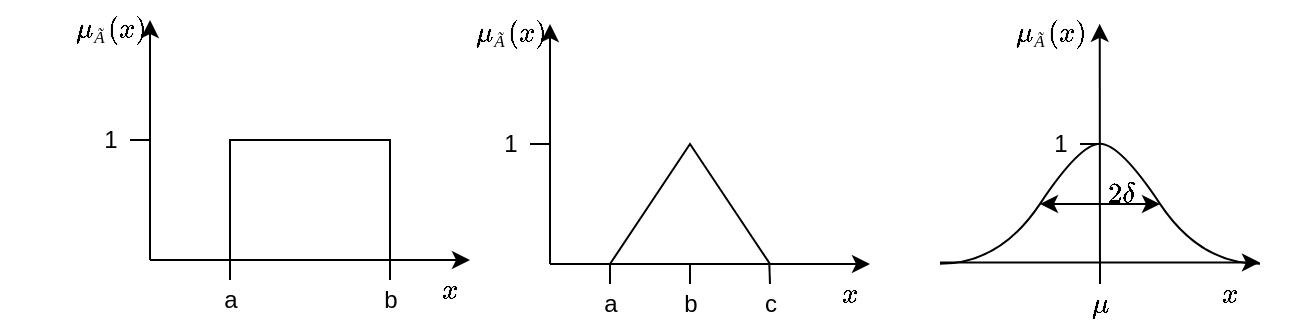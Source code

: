 <mxfile version="21.2.9" type="device">
  <diagram id="1s71paFDb3OSE0z0pSdh" name="Page-1">
    <mxGraphModel dx="1430" dy="765" grid="1" gridSize="10" guides="1" tooltips="1" connect="1" arrows="1" fold="1" page="1" pageScale="1" pageWidth="850" pageHeight="1100" math="1" shadow="0">
      <root>
        <mxCell id="0" />
        <mxCell id="1" parent="0" />
        <mxCell id="50" value="" style="group" parent="1" vertex="1" connectable="0">
          <mxGeometry x="280" y="468" width="255" height="165" as="geometry" />
        </mxCell>
        <mxCell id="8" value="$$x$$" style="text;html=1;align=center;verticalAlign=middle;resizable=0;points=[];autosize=1;strokeColor=none;fillColor=none;" parent="50" vertex="1">
          <mxGeometry x="195" y="130" width="60" height="30" as="geometry" />
        </mxCell>
        <mxCell id="49" value="" style="group" parent="50" vertex="1" connectable="0">
          <mxGeometry width="235" height="165" as="geometry" />
        </mxCell>
        <mxCell id="7" value="$$\mu_{Ã}(x)$$" style="text;html=1;align=center;verticalAlign=middle;resizable=0;points=[];autosize=1;strokeColor=none;fillColor=none;" parent="49" vertex="1">
          <mxGeometry width="110" height="30" as="geometry" />
        </mxCell>
        <mxCell id="2" value="" style="endArrow=classic;html=1;" parent="49" edge="1">
          <mxGeometry width="50" height="50" relative="1" as="geometry">
            <mxPoint x="75" y="130" as="sourcePoint" />
            <mxPoint x="75" y="10" as="targetPoint" />
          </mxGeometry>
        </mxCell>
        <mxCell id="3" value="" style="endArrow=classic;html=1;" parent="49" edge="1">
          <mxGeometry width="50" height="50" relative="1" as="geometry">
            <mxPoint x="75" y="130" as="sourcePoint" />
            <mxPoint x="235" y="130" as="targetPoint" />
          </mxGeometry>
        </mxCell>
        <mxCell id="4" value="" style="rounded=0;whiteSpace=wrap;html=1;" parent="49" vertex="1">
          <mxGeometry x="115" y="70" width="80" height="60" as="geometry" />
        </mxCell>
        <mxCell id="5" value="" style="endArrow=none;html=1;" parent="49" edge="1">
          <mxGeometry width="50" height="50" relative="1" as="geometry">
            <mxPoint x="65" y="70" as="sourcePoint" />
            <mxPoint x="75" y="70" as="targetPoint" />
          </mxGeometry>
        </mxCell>
        <mxCell id="6" value="1" style="text;html=1;align=center;verticalAlign=middle;resizable=0;points=[];autosize=1;strokeColor=none;fillColor=none;" parent="49" vertex="1">
          <mxGeometry x="40" y="55" width="30" height="30" as="geometry" />
        </mxCell>
        <mxCell id="18" value="" style="endArrow=none;html=1;exitX=0;exitY=1;exitDx=0;exitDy=0;" parent="49" source="4" edge="1">
          <mxGeometry width="50" height="50" relative="1" as="geometry">
            <mxPoint x="145" y="130" as="sourcePoint" />
            <mxPoint x="115" y="140" as="targetPoint" />
          </mxGeometry>
        </mxCell>
        <mxCell id="19" value="" style="endArrow=none;html=1;exitX=1;exitY=1;exitDx=0;exitDy=0;" parent="49" source="4" edge="1">
          <mxGeometry width="50" height="50" relative="1" as="geometry">
            <mxPoint x="125" y="140" as="sourcePoint" />
            <mxPoint x="195" y="140" as="targetPoint" />
          </mxGeometry>
        </mxCell>
        <mxCell id="20" value="a" style="text;html=1;align=center;verticalAlign=middle;resizable=0;points=[];autosize=1;strokeColor=none;fillColor=none;" parent="49" vertex="1">
          <mxGeometry x="100" y="135" width="30" height="30" as="geometry" />
        </mxCell>
        <mxCell id="22" value="b" style="text;html=1;align=center;verticalAlign=middle;resizable=0;points=[];autosize=1;strokeColor=none;fillColor=none;" parent="49" vertex="1">
          <mxGeometry x="180" y="135" width="30" height="30" as="geometry" />
        </mxCell>
        <mxCell id="51" value="" style="group" parent="1" vertex="1" connectable="0">
          <mxGeometry x="480" y="470" width="255" height="165" as="geometry" />
        </mxCell>
        <mxCell id="9" value="" style="endArrow=classic;html=1;" parent="51" edge="1">
          <mxGeometry width="50" height="50" relative="1" as="geometry">
            <mxPoint x="75" y="130" as="sourcePoint" />
            <mxPoint x="75" y="10" as="targetPoint" />
          </mxGeometry>
        </mxCell>
        <mxCell id="10" value="" style="endArrow=classic;html=1;" parent="51" edge="1">
          <mxGeometry width="50" height="50" relative="1" as="geometry">
            <mxPoint x="75" y="130" as="sourcePoint" />
            <mxPoint x="235" y="130" as="targetPoint" />
          </mxGeometry>
        </mxCell>
        <mxCell id="12" value="" style="endArrow=none;html=1;" parent="51" edge="1">
          <mxGeometry width="50" height="50" relative="1" as="geometry">
            <mxPoint x="65" y="70" as="sourcePoint" />
            <mxPoint x="75" y="70" as="targetPoint" />
          </mxGeometry>
        </mxCell>
        <mxCell id="13" value="1" style="text;html=1;align=center;verticalAlign=middle;resizable=0;points=[];autosize=1;strokeColor=none;fillColor=none;" parent="51" vertex="1">
          <mxGeometry x="40" y="55" width="30" height="30" as="geometry" />
        </mxCell>
        <mxCell id="15" value="$$x$$" style="text;html=1;align=center;verticalAlign=middle;resizable=0;points=[];autosize=1;strokeColor=none;fillColor=none;" parent="51" vertex="1">
          <mxGeometry x="195" y="130" width="60" height="30" as="geometry" />
        </mxCell>
        <mxCell id="16" value="" style="triangle;whiteSpace=wrap;html=1;rotation=-90;" parent="51" vertex="1">
          <mxGeometry x="115" y="60" width="60" height="80" as="geometry" />
        </mxCell>
        <mxCell id="23" value="" style="endArrow=none;html=1;" parent="51" edge="1">
          <mxGeometry width="50" height="50" relative="1" as="geometry">
            <mxPoint x="105" y="130" as="sourcePoint" />
            <mxPoint x="105" y="140" as="targetPoint" />
          </mxGeometry>
        </mxCell>
        <mxCell id="24" value="" style="endArrow=none;html=1;exitX=-0.009;exitY=0.996;exitDx=0;exitDy=0;exitPerimeter=0;" parent="51" source="16" edge="1">
          <mxGeometry width="50" height="50" relative="1" as="geometry">
            <mxPoint x="115" y="140" as="sourcePoint" />
            <mxPoint x="185" y="140" as="targetPoint" />
          </mxGeometry>
        </mxCell>
        <mxCell id="27" value="$$\mu_{Ã}(x)$$" style="text;html=1;align=center;verticalAlign=middle;resizable=0;points=[];autosize=1;strokeColor=none;fillColor=none;" parent="51" vertex="1">
          <mxGeometry width="110" height="30" as="geometry" />
        </mxCell>
        <mxCell id="28" value="" style="endArrow=none;html=1;exitX=0;exitY=0.5;exitDx=0;exitDy=0;" parent="51" source="16" edge="1">
          <mxGeometry width="50" height="50" relative="1" as="geometry">
            <mxPoint x="115" y="140" as="sourcePoint" />
            <mxPoint x="145" y="140" as="targetPoint" />
          </mxGeometry>
        </mxCell>
        <mxCell id="31" value="a" style="text;html=1;align=center;verticalAlign=middle;resizable=0;points=[];autosize=1;strokeColor=none;fillColor=none;" parent="51" vertex="1">
          <mxGeometry x="90" y="135" width="30" height="30" as="geometry" />
        </mxCell>
        <mxCell id="32" value="b" style="text;html=1;align=center;verticalAlign=middle;resizable=0;points=[];autosize=1;strokeColor=none;fillColor=none;" parent="51" vertex="1">
          <mxGeometry x="130" y="135" width="30" height="30" as="geometry" />
        </mxCell>
        <mxCell id="33" value="c" style="text;html=1;align=center;verticalAlign=middle;resizable=0;points=[];autosize=1;strokeColor=none;fillColor=none;" parent="51" vertex="1">
          <mxGeometry x="170" y="135" width="30" height="30" as="geometry" />
        </mxCell>
        <mxCell id="jD16175TnJPUYZQWPGlA-59" value="" style="group" vertex="1" connectable="0" parent="1">
          <mxGeometry x="750" y="479.93" width="175" height="155.07" as="geometry" />
        </mxCell>
        <mxCell id="47" value="" style="group" parent="jD16175TnJPUYZQWPGlA-59" vertex="1" connectable="0">
          <mxGeometry width="160" height="120.0" as="geometry" />
        </mxCell>
        <mxCell id="43" value="" style="endArrow=classic;html=1;" parent="47" edge="1">
          <mxGeometry width="50" height="50" relative="1" as="geometry">
            <mxPoint y="119.31" as="sourcePoint" />
            <mxPoint x="160" y="119.31" as="targetPoint" />
          </mxGeometry>
        </mxCell>
        <mxCell id="44" value="" style="endArrow=classic;html=1;" parent="47" edge="1">
          <mxGeometry width="50" height="50" relative="1" as="geometry">
            <mxPoint x="80" y="130.07" as="sourcePoint" />
            <mxPoint x="79.86" as="targetPoint" />
          </mxGeometry>
        </mxCell>
        <mxCell id="45" value="" style="curved=1;endArrow=none;html=1;endFill=0;" parent="47" edge="1">
          <mxGeometry width="50" height="50" relative="1" as="geometry">
            <mxPoint y="120.0" as="sourcePoint" />
            <mxPoint x="160" y="120.0" as="targetPoint" />
            <Array as="points">
              <mxPoint x="30" y="120.0" />
              <mxPoint x="70" y="60.0" />
              <mxPoint x="90" y="60.0" />
              <mxPoint x="130" y="120.0" />
            </Array>
          </mxGeometry>
        </mxCell>
        <mxCell id="52" value="$$\mu_{Ã}(x)$$" style="text;html=1;align=center;verticalAlign=middle;resizable=0;points=[];autosize=1;strokeColor=none;fillColor=none;" parent="47" vertex="1">
          <mxGeometry y="-9.93" width="110" height="30" as="geometry" />
        </mxCell>
        <mxCell id="57" value="$$2\delta$$" style="text;html=1;align=center;verticalAlign=middle;resizable=0;points=[];autosize=1;strokeColor=none;fillColor=none;" parent="47" vertex="1">
          <mxGeometry x="45" y="70.07" width="90" height="30" as="geometry" />
        </mxCell>
        <mxCell id="jD16175TnJPUYZQWPGlA-58" value="1" style="text;html=1;align=center;verticalAlign=middle;resizable=0;points=[];autosize=1;strokeColor=none;fillColor=none;" vertex="1" parent="47">
          <mxGeometry x="45" y="45.0" width="30" height="30" as="geometry" />
        </mxCell>
        <mxCell id="54" value="$$\mu$$" style="text;html=1;align=center;verticalAlign=middle;resizable=0;points=[];autosize=1;strokeColor=none;fillColor=none;" parent="jD16175TnJPUYZQWPGlA-59" vertex="1">
          <mxGeometry x="45" y="125.07" width="70" height="30" as="geometry" />
        </mxCell>
        <mxCell id="55" value="$$x$$" style="text;html=1;align=center;verticalAlign=middle;resizable=0;points=[];autosize=1;strokeColor=none;fillColor=none;" parent="jD16175TnJPUYZQWPGlA-59" vertex="1">
          <mxGeometry x="115" y="120.0" width="60" height="30" as="geometry" />
        </mxCell>
        <mxCell id="56" value="" style="endArrow=classic;startArrow=classic;html=1;" parent="jD16175TnJPUYZQWPGlA-59" edge="1">
          <mxGeometry width="50" height="50" relative="1" as="geometry">
            <mxPoint x="50" y="90.07" as="sourcePoint" />
            <mxPoint x="110" y="90.07" as="targetPoint" />
          </mxGeometry>
        </mxCell>
        <mxCell id="jD16175TnJPUYZQWPGlA-57" value="" style="endArrow=none;html=1;rounded=0;" edge="1" parent="jD16175TnJPUYZQWPGlA-59">
          <mxGeometry width="50" height="50" relative="1" as="geometry">
            <mxPoint x="70" y="60.07" as="sourcePoint" />
            <mxPoint x="80" y="60.07" as="targetPoint" />
          </mxGeometry>
        </mxCell>
      </root>
    </mxGraphModel>
  </diagram>
</mxfile>
